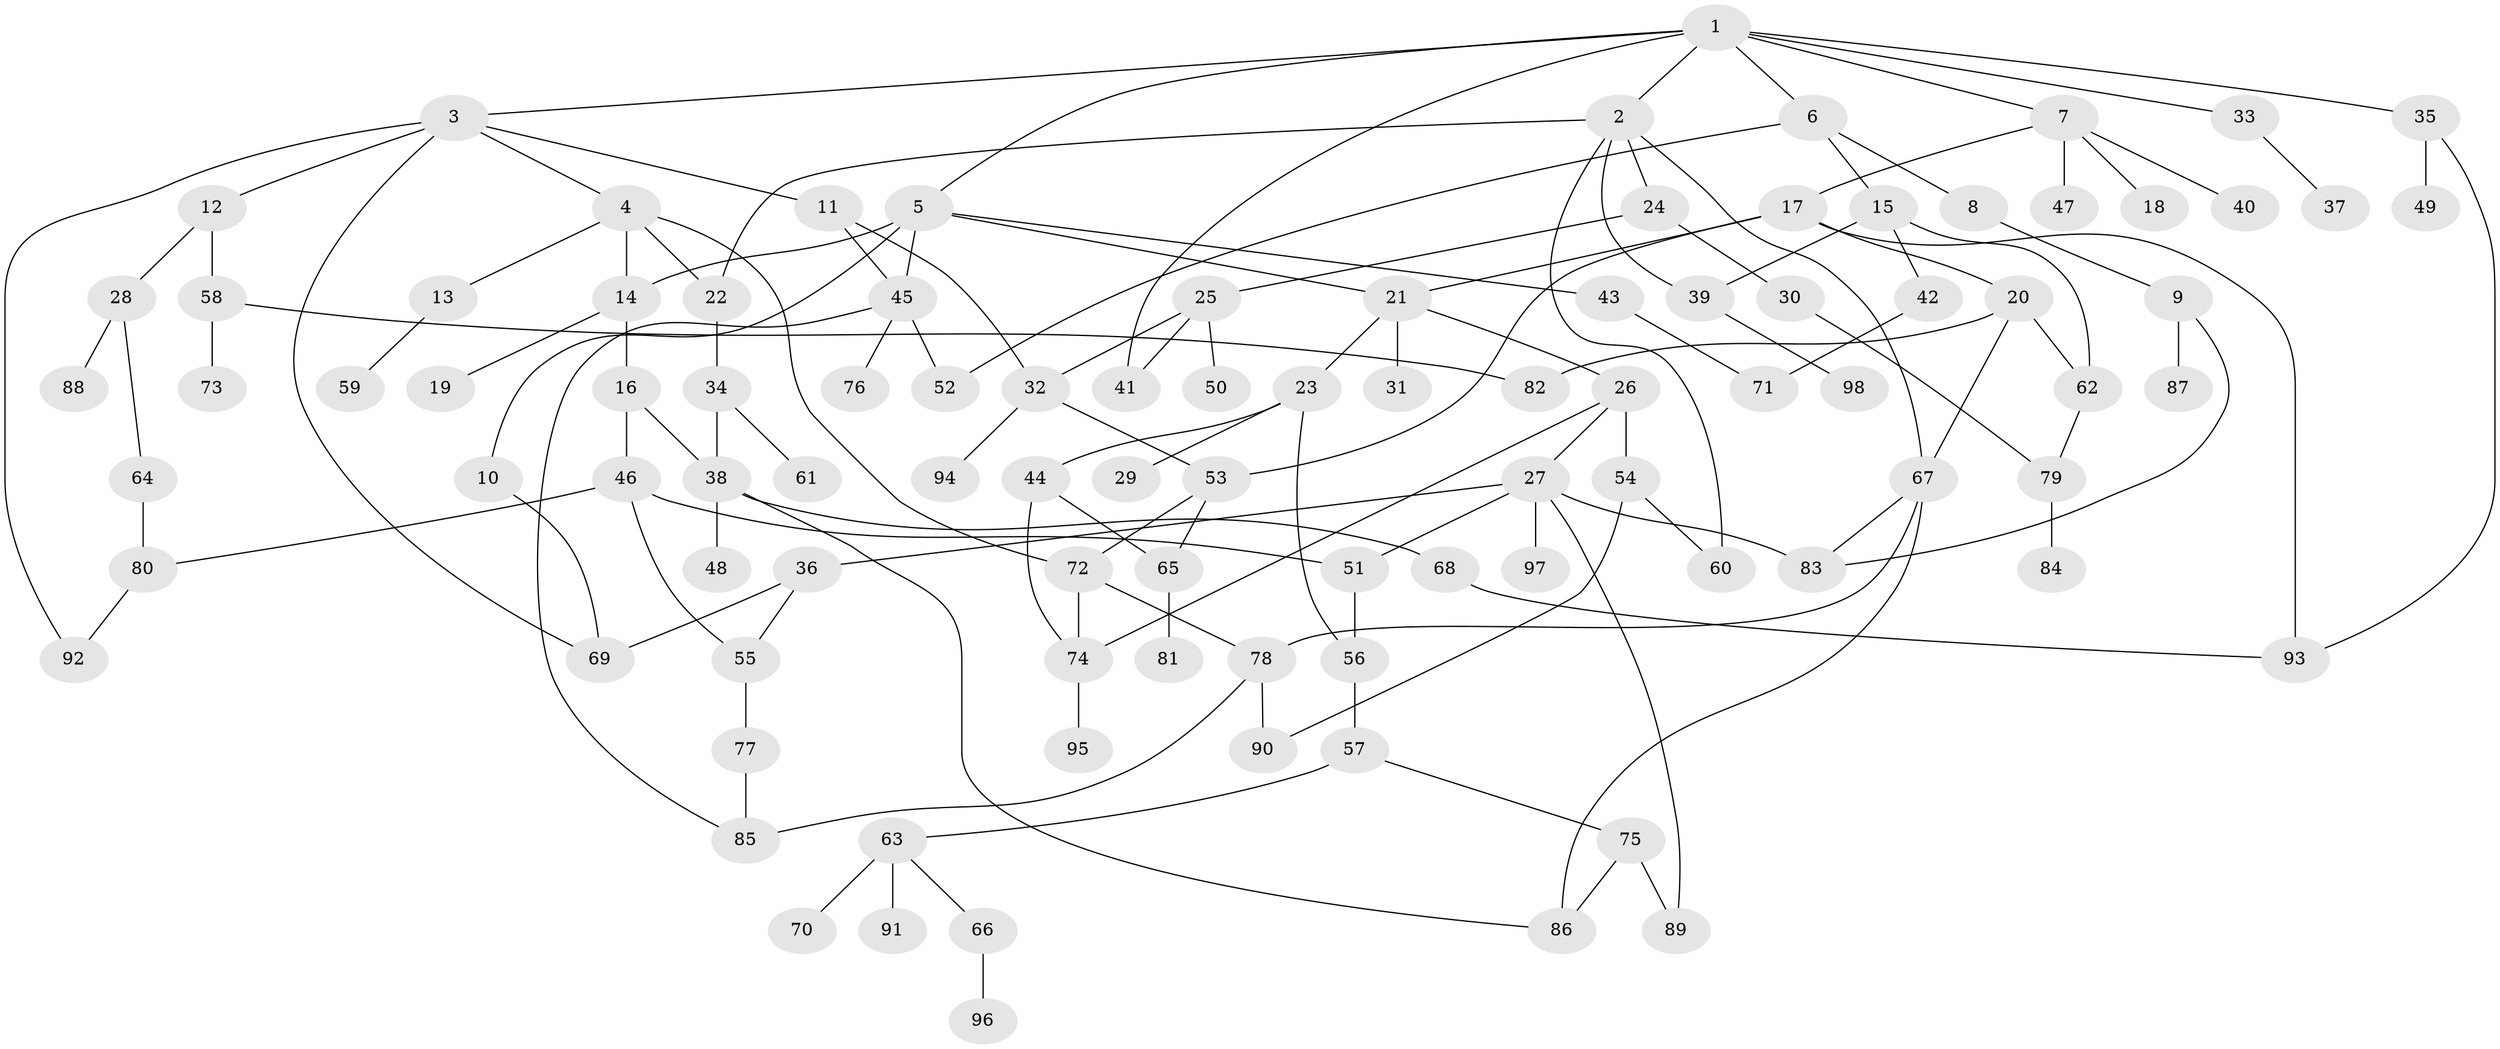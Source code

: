 // coarse degree distribution, {8: 0.061224489795918366, 6: 0.061224489795918366, 12: 0.02040816326530612, 5: 0.08163265306122448, 4: 0.10204081632653061, 3: 0.24489795918367346, 1: 0.2857142857142857, 7: 0.02040816326530612, 11: 0.02040816326530612, 2: 0.10204081632653061}
// Generated by graph-tools (version 1.1) at 2025/16/03/04/25 18:16:55]
// undirected, 98 vertices, 135 edges
graph export_dot {
graph [start="1"]
  node [color=gray90,style=filled];
  1;
  2;
  3;
  4;
  5;
  6;
  7;
  8;
  9;
  10;
  11;
  12;
  13;
  14;
  15;
  16;
  17;
  18;
  19;
  20;
  21;
  22;
  23;
  24;
  25;
  26;
  27;
  28;
  29;
  30;
  31;
  32;
  33;
  34;
  35;
  36;
  37;
  38;
  39;
  40;
  41;
  42;
  43;
  44;
  45;
  46;
  47;
  48;
  49;
  50;
  51;
  52;
  53;
  54;
  55;
  56;
  57;
  58;
  59;
  60;
  61;
  62;
  63;
  64;
  65;
  66;
  67;
  68;
  69;
  70;
  71;
  72;
  73;
  74;
  75;
  76;
  77;
  78;
  79;
  80;
  81;
  82;
  83;
  84;
  85;
  86;
  87;
  88;
  89;
  90;
  91;
  92;
  93;
  94;
  95;
  96;
  97;
  98;
  1 -- 2;
  1 -- 3;
  1 -- 5;
  1 -- 6;
  1 -- 7;
  1 -- 33;
  1 -- 35;
  1 -- 41;
  2 -- 24;
  2 -- 60;
  2 -- 67;
  2 -- 22;
  2 -- 39;
  3 -- 4;
  3 -- 11;
  3 -- 12;
  3 -- 92;
  3 -- 69;
  4 -- 13;
  4 -- 14;
  4 -- 22;
  4 -- 72;
  5 -- 10;
  5 -- 43;
  5 -- 45;
  5 -- 14;
  5 -- 21;
  6 -- 8;
  6 -- 15;
  6 -- 52;
  7 -- 17;
  7 -- 18;
  7 -- 40;
  7 -- 47;
  8 -- 9;
  9 -- 83;
  9 -- 87;
  10 -- 69;
  11 -- 32;
  11 -- 45;
  12 -- 28;
  12 -- 58;
  13 -- 59;
  14 -- 16;
  14 -- 19;
  15 -- 39;
  15 -- 42;
  15 -- 62;
  16 -- 46;
  16 -- 38;
  17 -- 20;
  17 -- 21;
  17 -- 93;
  17 -- 53;
  20 -- 67;
  20 -- 82;
  20 -- 62;
  21 -- 23;
  21 -- 26;
  21 -- 31;
  22 -- 34;
  23 -- 29;
  23 -- 44;
  23 -- 56;
  24 -- 25;
  24 -- 30;
  25 -- 41;
  25 -- 50;
  25 -- 32;
  26 -- 27;
  26 -- 54;
  26 -- 74;
  27 -- 36;
  27 -- 89;
  27 -- 97;
  27 -- 83;
  27 -- 51;
  28 -- 64;
  28 -- 88;
  30 -- 79;
  32 -- 53;
  32 -- 94;
  33 -- 37;
  34 -- 38;
  34 -- 61;
  35 -- 49;
  35 -- 93;
  36 -- 55;
  36 -- 69;
  38 -- 48;
  38 -- 68;
  38 -- 86;
  39 -- 98;
  42 -- 71;
  43 -- 71;
  44 -- 74;
  44 -- 65;
  45 -- 76;
  45 -- 85;
  45 -- 52;
  46 -- 51;
  46 -- 80;
  46 -- 55;
  51 -- 56;
  53 -- 65;
  53 -- 72;
  54 -- 90;
  54 -- 60;
  55 -- 77;
  56 -- 57;
  57 -- 63;
  57 -- 75;
  58 -- 73;
  58 -- 82;
  62 -- 79;
  63 -- 66;
  63 -- 70;
  63 -- 91;
  64 -- 80;
  65 -- 81;
  66 -- 96;
  67 -- 78;
  67 -- 86;
  67 -- 83;
  68 -- 93;
  72 -- 74;
  72 -- 78;
  74 -- 95;
  75 -- 86;
  75 -- 89;
  77 -- 85;
  78 -- 85;
  78 -- 90;
  79 -- 84;
  80 -- 92;
}
